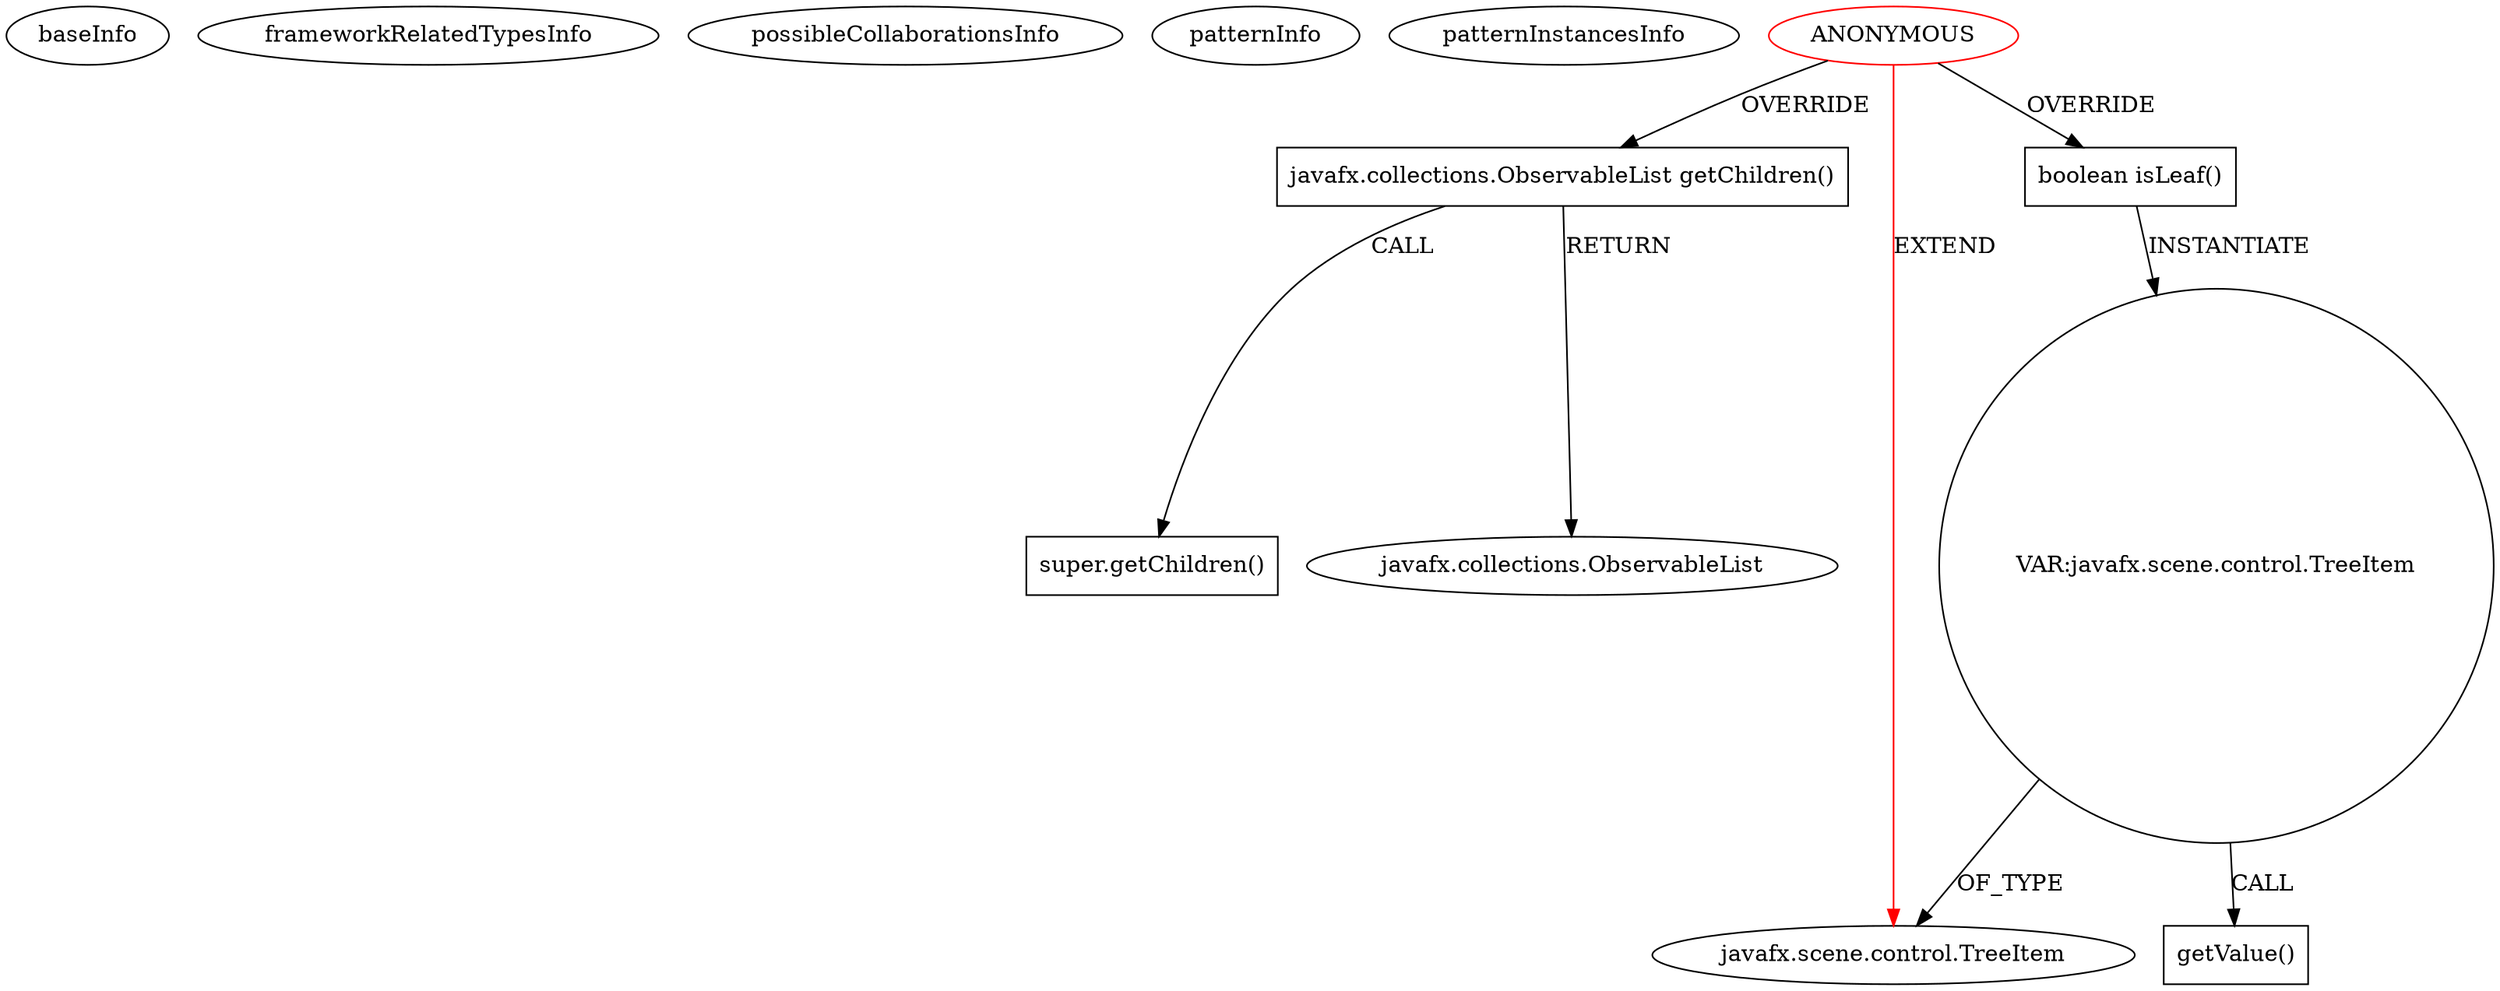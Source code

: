 digraph {
baseInfo[graphId=3518,category="pattern",isAnonymous=true,possibleRelation=false]
frameworkRelatedTypesInfo[0="javafx.scene.control.TreeItem"]
possibleCollaborationsInfo[]
patternInfo[frequency=2.0,patternRootClient=0]
patternInstancesInfo[0="sannies-isoviewer-fx~/sannies-isoviewer-fx/isoviewer-fx-master/src/main/java/com/googlecode/mp4parser/mp4inspector/IsoFileTreeView.java~javafx.scene.control.TreeItem createNode(com.coremedia.iso.boxes.Box)~4073",1="cosysoft-financialfx~/cosysoft-financialfx/financialfx-master/incubatorfx/src/com/cosysoft/labs/financialfx/util/TemplateUtil.java~javafx.scene.control.TreeItem buildTreeItem(com.cosysoft.labs.financialfx.template.BaseTree)~2314"]
7[label="super.getChildren()",vertexType="SUPER_CALL",isFrameworkType=false,shape=box]
2[label="javafx.collections.ObservableList getChildren()",vertexType="OVERRIDING_METHOD_DECLARATION",isFrameworkType=false,shape=box]
0[label="ANONYMOUS",vertexType="ROOT_ANONYMOUS_DECLARATION",isFrameworkType=false,color=red]
1[label="javafx.scene.control.TreeItem",vertexType="FRAMEWORK_CLASS_TYPE",isFrameworkType=false]
9[label="boolean isLeaf()",vertexType="OVERRIDING_METHOD_DECLARATION",isFrameworkType=false,shape=box]
3[label="javafx.collections.ObservableList",vertexType="FRAMEWORK_INTERFACE_TYPE",isFrameworkType=false]
10[label="VAR:javafx.scene.control.TreeItem",vertexType="VARIABLE_EXPRESION",isFrameworkType=false,shape=circle]
11[label="getValue()",vertexType="INSIDE_CALL",isFrameworkType=false,shape=box]
0->9[label="OVERRIDE"]
9->10[label="INSTANTIATE"]
2->7[label="CALL"]
0->1[label="EXTEND",color=red]
0->2[label="OVERRIDE"]
2->3[label="RETURN"]
10->11[label="CALL"]
10->1[label="OF_TYPE"]
}
